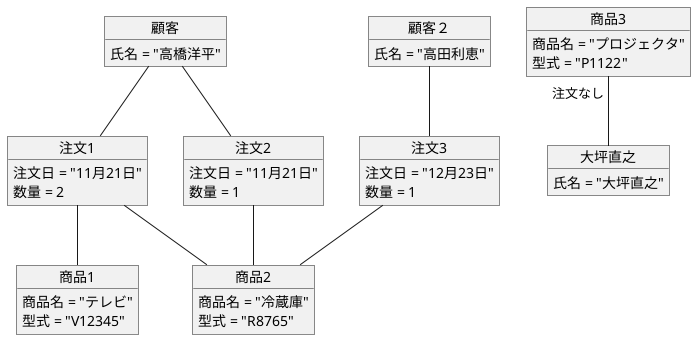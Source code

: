 @startuml 演習３－７

object "顧客" as customer1 {
  氏名 = "高橋洋平"
}

object "商品1" as product1 {
  商品名 = "テレビ"
  型式 = "V12345"
}

object "商品2" as product2 {
  商品名 = "冷蔵庫"
  型式 = "R8765"
}

object "注文1" as order1 {
  注文日 = "11月21日"
  数量 = 2
}

object "注文2" as order2 {
  注文日 = "11月21日"
  数量 = 1
}

object "顧客２" as customer2 {
  氏名 = "高田利恵"
}

object "注文3" as order3 {
  注文日 = "12月23日"
  数量 = 1
}

object "大坪直之" as customer3 {
  氏名 = "大坪直之"
}

object "商品3" as product3 {
  商品名 = "プロジェクタ"
  型式 = "P1122"
}

order1 -- product1
order1 -- product2
customer1 -- order1

order2 -- product2
customer1 -- order2

order3 -- product2
customer2 -- order3

product3 "注文なし"-- customer3

@enduml
